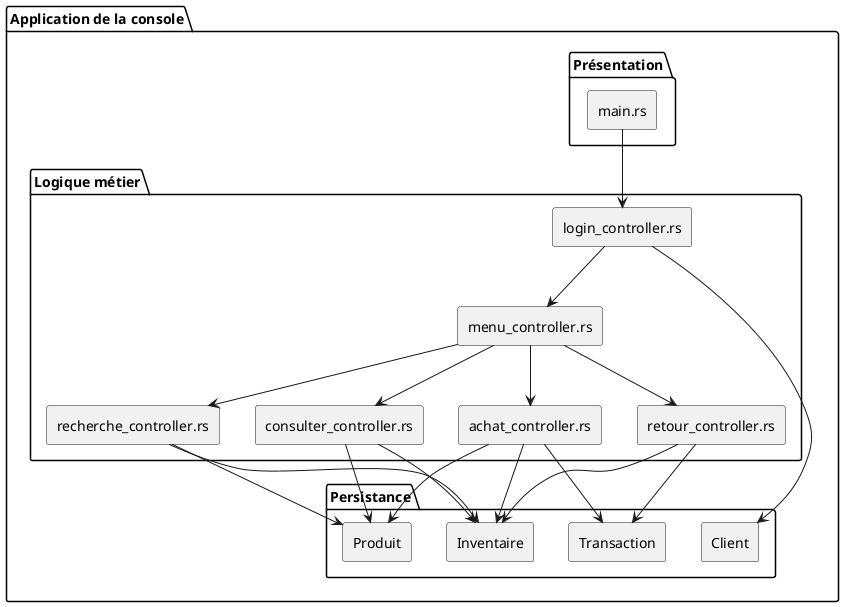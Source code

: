 @startuml
skinparam componentStyle rectangle

package "Application de la console" {

  package "Présentation" {
    component "main.rs"
  }

  package "Logique métier" {
    component "achat_controller.rs"
    component "consulter_controller.rs"
    component "menu_controller.rs"
    component "login_controller.rs"
    component "retour_controller.rs"
    component "recherche_controller.rs"
  }

  package "Persistance" {
    component "Produit"
    component "Client"
    component "Inventaire"
    component "Transaction"
  }

  "main.rs" --> "login_controller.rs"
  
  "login_controller.rs" --> "Client"
  "login_controller.rs" --> "menu_controller.rs"

  "menu_controller.rs" --> "achat_controller.rs"
  "menu_controller.rs" --> "consulter_controller.rs"
  "menu_controller.rs" --> "recherche_controller.rs"
  "menu_controller.rs" --> "retour_controller.rs"

  "achat_controller.rs" --> "Produit"
  "achat_controller.rs" --> "Inventaire"
  "achat_controller.rs" --> "Transaction"

  "consulter_controller.rs" --> "Produit"
  "consulter_controller.rs" --> "Inventaire"

  "recherche_controller.rs" --> "Produit"
  "recherche_controller.rs" --> "Inventaire"

  "retour_controller.rs" --> "Inventaire"
  "retour_controller.rs" --> "Transaction"

}

@enduml
